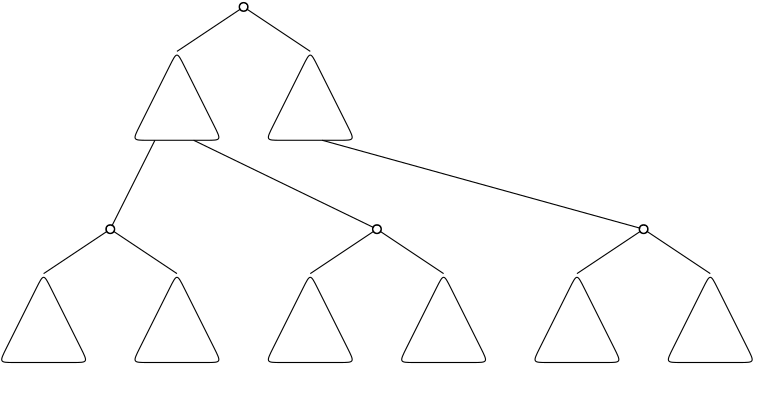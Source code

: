 <?xml version="1.0"?>
<!DOCTYPE ipe SYSTEM "ipe.dtd">
<ipe version="70010" creator="Ipe 7.0.10">
<info created="D:20120312153850" modified="D:20120328091749"/>
<ipestyle name="basic">
<symbol name="arrow/arc(spx)">
<path stroke="sym-stroke" fill="sym-stroke" pen="sym-pen">
0 0 m
-1 0.333 l
-1 -0.333 l
h
</path>
</symbol>
<symbol name="arrow/farc(spx)">
<path stroke="sym-stroke" fill="white" pen="sym-pen">
0 0 m
-1 0.333 l
-1 -0.333 l
h
</path>
</symbol>
<symbol name="mark/circle(sx)" transformations="translations">
<path fill="sym-stroke">
0.6 0 0 0.6 0 0 e
0.4 0 0 0.4 0 0 e
</path>
</symbol>
<symbol name="mark/disk(sx)" transformations="translations">
<path fill="sym-stroke">
0.6 0 0 0.6 0 0 e
</path>
</symbol>
<symbol name="mark/fdisk(sfx)" transformations="translations">
<group>
<path fill="sym-stroke" fillrule="eofill">
0.6 0 0 0.6 0 0 e
0.4 0 0 0.4 0 0 e
</path>
<path fill="sym-fill">
0.4 0 0 0.4 0 0 e
</path>
</group>
</symbol>
<symbol name="mark/box(sx)" transformations="translations">
<path fill="sym-stroke" fillrule="eofill">
-0.6 -0.6 m
0.6 -0.6 l
0.6 0.6 l
-0.6 0.6 l
h
-0.4 -0.4 m
0.4 -0.4 l
0.4 0.4 l
-0.4 0.4 l
h
</path>
</symbol>
<symbol name="mark/square(sx)" transformations="translations">
<path fill="sym-stroke">
-0.6 -0.6 m
0.6 -0.6 l
0.6 0.6 l
-0.6 0.6 l
h
</path>
</symbol>
<symbol name="mark/fsquare(sfx)" transformations="translations">
<group>
<path fill="sym-stroke" fillrule="eofill">
-0.6 -0.6 m
0.6 -0.6 l
0.6 0.6 l
-0.6 0.6 l
h
-0.4 -0.4 m
0.4 -0.4 l
0.4 0.4 l
-0.4 0.4 l
h
</path>
<path fill="sym-fill">
-0.4 -0.4 m
0.4 -0.4 l
0.4 0.4 l
-0.4 0.4 l
h
</path>
</group>
</symbol>
<symbol name="mark/cross(sx)" transformations="translations">
<group>
<path fill="sym-stroke">
-0.43 -0.57 m
0.57 0.43 l
0.43 0.57 l
-0.57 -0.43 l
h
</path>
<path fill="sym-stroke">
-0.43 0.57 m
0.57 -0.43 l
0.43 -0.57 l
-0.57 0.43 l
h
</path>
</group>
</symbol>
<symbol name="arrow/fnormal(spx)">
<path stroke="sym-stroke" fill="white" pen="sym-pen">
0 0 m
-1 0.333 l
-1 -0.333 l
h
</path>
</symbol>
<symbol name="arrow/pointed(spx)">
<path stroke="sym-stroke" fill="sym-stroke" pen="sym-pen">
0 0 m
-1 0.333 l
-0.8 0 l
-1 -0.333 l
h
</path>
</symbol>
<symbol name="arrow/fpointed(spx)">
<path stroke="sym-stroke" fill="white" pen="sym-pen">
0 0 m
-1 0.333 l
-0.8 0 l
-1 -0.333 l
h
</path>
</symbol>
<symbol name="arrow/linear(spx)">
<path stroke="sym-stroke" pen="sym-pen">
-1 0.333 m
0 0 l
-1 -0.333 l
</path>
</symbol>
<symbol name="arrow/fdouble(spx)">
<path stroke="sym-stroke" fill="white" pen="sym-pen">
0 0 m
-1 0.333 l
-1 -0.333 l
h
-1 0 m
-2 0.333 l
-2 -0.333 l
h
</path>
</symbol>
<symbol name="arrow/double(spx)">
<path stroke="sym-stroke" fill="sym-stroke" pen="sym-pen">
0 0 m
-1 0.333 l
-1 -0.333 l
h
-1 0 m
-2 0.333 l
-2 -0.333 l
h
</path>
</symbol>
<pen name="heavier" value="0.8"/>
<pen name="fat" value="1.2"/>
<pen name="ultrafat" value="2"/>
<symbolsize name="large" value="5"/>
<symbolsize name="small" value="2"/>
<symbolsize name="tiny" value="1.1"/>
<arrowsize name="large" value="10"/>
<arrowsize name="small" value="5"/>
<arrowsize name="tiny" value="3"/>
<color name="red" value="1 0 0"/>
<color name="green" value="0 1 0"/>
<color name="blue" value="0 0 1"/>
<color name="yellow" value="1 1 0"/>
<color name="orange" value="1 0.647 0"/>
<color name="gold" value="1 0.843 0"/>
<color name="purple" value="0.627 0.125 0.941"/>
<color name="gray" value="0.745"/>
<color name="brown" value="0.647 0.165 0.165"/>
<color name="navy" value="0 0 0.502"/>
<color name="pink" value="1 0.753 0.796"/>
<color name="seagreen" value="0.18 0.545 0.341"/>
<color name="turquoise" value="0.251 0.878 0.816"/>
<color name="violet" value="0.933 0.51 0.933"/>
<color name="darkblue" value="0 0 0.545"/>
<color name="darkcyan" value="0 0.545 0.545"/>
<color name="darkgray" value="0.663"/>
<color name="darkgreen" value="0 0.392 0"/>
<color name="darkmagenta" value="0.545 0 0.545"/>
<color name="darkorange" value="1 0.549 0"/>
<color name="darkred" value="0.545 0 0"/>
<color name="lightblue" value="0.678 0.847 0.902"/>
<color name="lightcyan" value="0.878 1 1"/>
<color name="lightgray" value="0.827"/>
<color name="lightgreen" value="0.565 0.933 0.565"/>
<color name="lightyellow" value="1 1 0.878"/>
<dashstyle name="dashed" value="[4] 0"/>
<dashstyle name="dotted" value="[1 3] 0"/>
<dashstyle name="dash dotted" value="[4 2 1 2] 0"/>
<dashstyle name="dash dot dotted" value="[4 2 1 2 1 2] 0"/>
<textsize name="large" value="\large"/>
<textsize name="small" value="\small"/>
<textsize name="tiny" value="\tiny"/>
<textsize name="Large" value="\Large"/>
<textsize name="LARGE" value="\LARGE"/>
<textsize name="huge" value="\huge"/>
<textsize name="Huge" value="\Huge"/>
<textsize name="footnote" value="\footnotesize"/>
<textstyle name="center" begin="\begin{center}" end="\end{center}"/>
<textstyle name="itemize" begin="\begin{itemize}" end="\end{itemize}"/>
<textstyle name="item" begin="\begin{itemize}\item{}" end="\end{itemize}"/>
<gridsize name="4 pts" value="4"/>
<gridsize name="8 pts (~3 mm)" value="8"/>
<gridsize name="16 pts (~6 mm)" value="16"/>
<gridsize name="32 pts (~12 mm)" value="32"/>
<gridsize name="10 pts (~3.5 mm)" value="10"/>
<gridsize name="20 pts (~7 mm)" value="20"/>
<gridsize name="14 pts (~5 mm)" value="14"/>
<gridsize name="28 pts (~10 mm)" value="28"/>
<gridsize name="56 pts (~20 mm)" value="56"/>
<anglesize name="90 deg" value="90"/>
<anglesize name="60 deg" value="60"/>
<anglesize name="45 deg" value="45"/>
<anglesize name="30 deg" value="30"/>
<anglesize name="22.5 deg" value="22.5"/>
<tiling name="falling" angle="-60" step="4" width="1"/>
<tiling name="rising" angle="30" step="4" width="1"/>
</ipestyle>
<page>
<layer name="alpha"/>
<layer name="beta"/>
<view layers="alpha" active="alpha"/>
<view layers="alpha beta" active="beta"/>
<group layer="alpha">
<path stroke="black" fill="white">
224 384
224 384
208 352
208 352
240 352
240 352 u
</path>
<path matrix="1 0 0 1 48 0" stroke="black" fill="white">
224 384
224 384
208 352
208 352
240 352
240 352 u
</path>
</group>
<group>
<path matrix="1 0 0 1 96 0" stroke="black" fill="white">
224 384
224 384
208 352
208 352
240 352
240 352 u
</path>
<path matrix="1 0 0 1 144 0" stroke="black" fill="white">
224 384
224 384
208 352
208 352
240 352
240 352 u
</path>
</group>
<group>
<path matrix="1 0 0 1 192 0" stroke="black" fill="white">
224 384
224 384
208 352
208 352
240 352
240 352 u
</path>
<path matrix="1 0 0 1 240 0" stroke="black" fill="white">
224 384
224 384
208 352
208 352
240 352
240 352 u
</path>
</group>
<group matrix="1 0 0 1 48 80">
<path stroke="black" fill="white">
224 384
224 384
208 352
208 352
240 352
240 352 u
</path>
<path matrix="1 0 0 1 48 0" stroke="black" fill="white">
224 384
224 384
208 352
208 352
240 352
240 352 u
</path>
</group>
<path stroke="black" fill="white">
248 400 m
224 384 l
</path>
<path stroke="black" fill="white">
248 400 m
272 384 l
</path>
<path stroke="black" fill="white">
344 400 m
320 384 l
</path>
<path stroke="black" fill="white">
344 400 m
368 384 l
</path>
<path stroke="black" fill="white">
264.071 432 m
248 400 l
</path>
<path stroke="black" fill="white">
278.007 432 m
344 400 l
</path>
<path stroke="black" fill="white">
324.282 432 m
440 400 l
</path>
<path stroke="black" fill="white">
440 400 m
416 384 l
</path>
<path stroke="black" fill="white">
440 400 m
464 384 l
</path>
<path stroke="black" fill="white">
296 480 m
272 464 l
</path>
<path stroke="black" fill="white">
296 480 m
320 464 l
</path>
<use matrix="1 0 0 1 8 0" name="mark/fdisk(sfx)" pos="240 400" size="normal" stroke="black" fill="white"/>
<use matrix="1 0 0 1 -8 0" name="mark/fdisk(sfx)" pos="448 400" size="normal" stroke="black" fill="white"/>
<use matrix="1 0 0 1 -8 0" name="mark/fdisk(sfx)" pos="352 400" size="normal" stroke="black" fill="white"/>
<use matrix="1 0 0 1 56 80" name="mark/fdisk(sfx)" pos="240 400" size="normal" stroke="black" fill="white"/>
<use layer="beta" name="mark/disk(sx)" pos="273.519 443.402" size="normal" stroke="black"/>
<use name="mark/disk(sx)" pos="468.212 359.703" size="normal" stroke="black"/>
<group matrix="1 0 0 1 48 80">
<path stroke="black" fill="white" pen="ultrafat" cap="1">
208 384 m
240 352 l
</path>
<path stroke="black" fill="white" pen="ultrafat" cap="1">
240 384 m
208 352 l
</path>
</group>
<group matrix="1 0 0 1 96 80">
<path stroke="black" fill="white" pen="ultrafat" cap="1">
208 384 m
240 352 l
</path>
<path stroke="black" fill="white" pen="ultrafat" cap="1">
240 384 m
208 352 l
</path>
</group>
<group matrix="1 0 0 1 240 0">
<path stroke="black" fill="white" pen="ultrafat" cap="1">
208 384 m
240 352 l
</path>
<path stroke="black" fill="white" pen="ultrafat" cap="1">
240 384 m
208 352 l
</path>
</group>
<use name="mark/disk(sx)" pos="376.083 352" size="normal" stroke="black"/>
<group matrix="1 0 0 1 144 0">
<path stroke="black" fill="white" pen="ultrafat" cap="1">
208 384 m
240 352 l
</path>
<path stroke="black" fill="white" pen="ultrafat" cap="1">
240 384 m
208 352 l
</path>
</group>
<use name="mark/fdisk(sfx)" pos="265.527 352" size="normal" stroke="black" fill="white"/>
<use name="mark/fdisk(sfx)" pos="324.927 352" size="normal" stroke="black" fill="white"/>
<text transformations="translations" pos="265.028 343.327" stroke="black" type="label" valign="baseline">$x$</text>
<text transformations="translations" pos="322.85 342.316" stroke="black" type="label" valign="baseline">$y$</text>
<text transformations="translations" pos="235.309 402.159" stroke="black" type="label" valign="baseline">$x&apos;$</text>
<text transformations="translations" pos="351.154 398.924" stroke="black" type="label" valign="baseline">$y&apos;$</text>
<path stroke="purple" pen="fat">
265.527 352 m
266.443 361.522
273.519 367.992
271.296 375.27
272 384
272 384
248 400
248 400
248 400 s
</path>
<path stroke="purple" pen="fat">
324.927 352 m
319.413 360.916
323.86 365.768
321.637 377.292
320 384
320 384
344 400 s
</path>
<path stroke="purple" pen="fat">
248 400 m
274.733 396.902
277.765 404.787
291.513 396.7
306.271 401.148
314.156 394.274
344 400 s
</path>
<use name="mark/disk(sx)" pos="296 480" size="normal" stroke="black"/>
</page>
</ipe>
